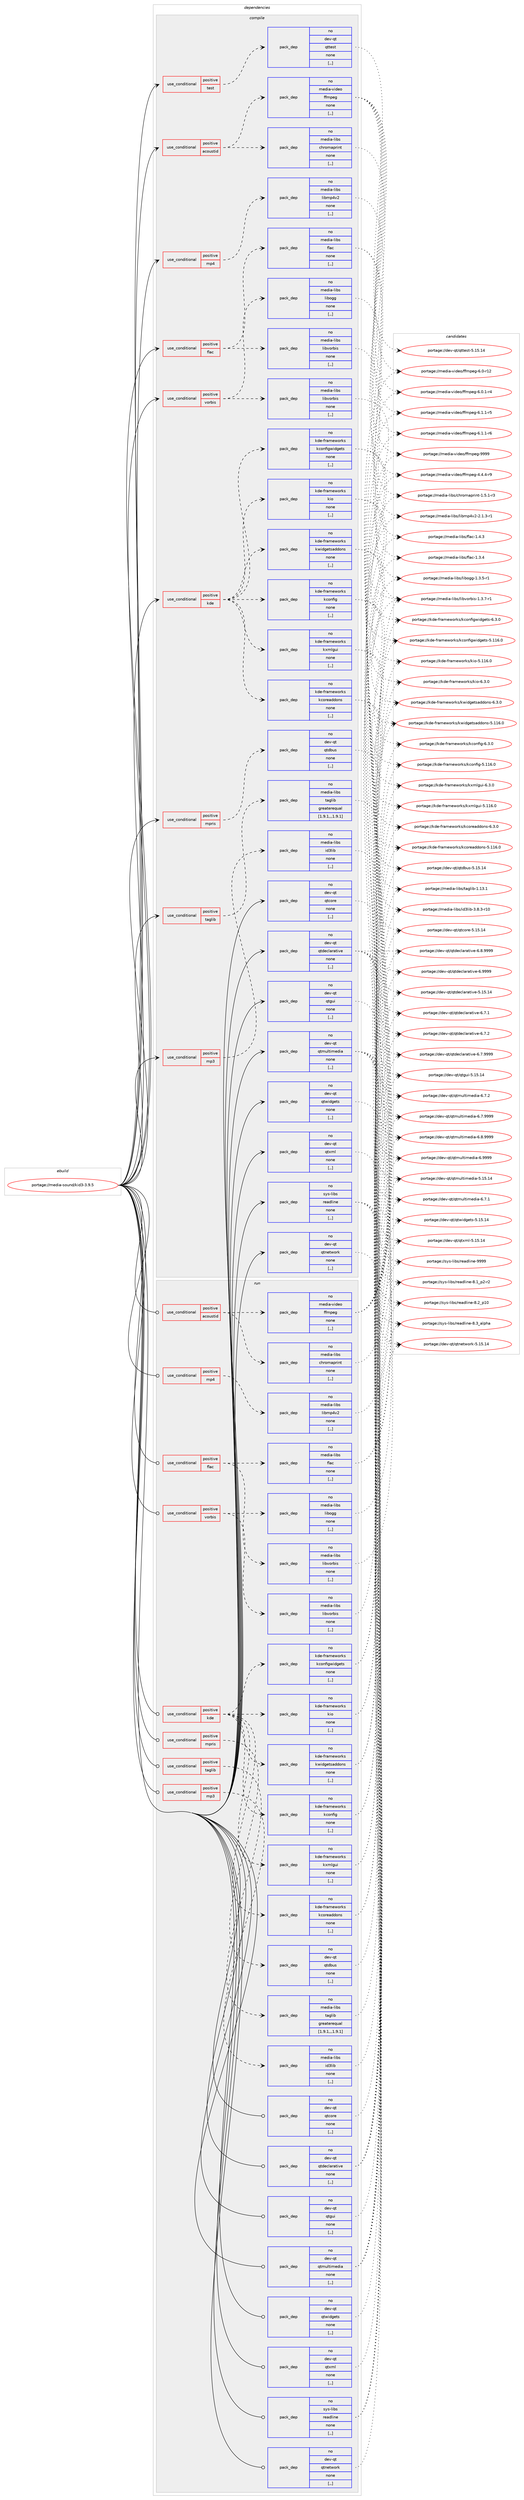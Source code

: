 digraph prolog {

# *************
# Graph options
# *************

newrank=true;
concentrate=true;
compound=true;
graph [rankdir=LR,fontname=Helvetica,fontsize=10,ranksep=1.5];#, ranksep=2.5, nodesep=0.2];
edge  [arrowhead=vee];
node  [fontname=Helvetica,fontsize=10];

# **********
# The ebuild
# **********

subgraph cluster_leftcol {
color=gray;
rank=same;
label=<<i>ebuild</i>>;
id [label="portage://media-sound/kid3-3.9.5", color=red, width=4, href="../media-sound/kid3-3.9.5.svg"];
}

# ****************
# The dependencies
# ****************

subgraph cluster_midcol {
color=gray;
label=<<i>dependencies</i>>;
subgraph cluster_compile {
fillcolor="#eeeeee";
style=filled;
label=<<i>compile</i>>;
subgraph cond78203 {
dependency308920 [label=<<TABLE BORDER="0" CELLBORDER="1" CELLSPACING="0" CELLPADDING="4"><TR><TD ROWSPAN="3" CELLPADDING="10">use_conditional</TD></TR><TR><TD>positive</TD></TR><TR><TD>acoustid</TD></TR></TABLE>>, shape=none, color=red];
subgraph pack228322 {
dependency308921 [label=<<TABLE BORDER="0" CELLBORDER="1" CELLSPACING="0" CELLPADDING="4" WIDTH="220"><TR><TD ROWSPAN="6" CELLPADDING="30">pack_dep</TD></TR><TR><TD WIDTH="110">no</TD></TR><TR><TD>media-libs</TD></TR><TR><TD>chromaprint</TD></TR><TR><TD>none</TD></TR><TR><TD>[,,]</TD></TR></TABLE>>, shape=none, color=blue];
}
dependency308920:e -> dependency308921:w [weight=20,style="dashed",arrowhead="vee"];
subgraph pack228323 {
dependency308922 [label=<<TABLE BORDER="0" CELLBORDER="1" CELLSPACING="0" CELLPADDING="4" WIDTH="220"><TR><TD ROWSPAN="6" CELLPADDING="30">pack_dep</TD></TR><TR><TD WIDTH="110">no</TD></TR><TR><TD>media-video</TD></TR><TR><TD>ffmpeg</TD></TR><TR><TD>none</TD></TR><TR><TD>[,,]</TD></TR></TABLE>>, shape=none, color=blue];
}
dependency308920:e -> dependency308922:w [weight=20,style="dashed",arrowhead="vee"];
}
id:e -> dependency308920:w [weight=20,style="solid",arrowhead="vee"];
subgraph cond78204 {
dependency308923 [label=<<TABLE BORDER="0" CELLBORDER="1" CELLSPACING="0" CELLPADDING="4"><TR><TD ROWSPAN="3" CELLPADDING="10">use_conditional</TD></TR><TR><TD>positive</TD></TR><TR><TD>flac</TD></TR></TABLE>>, shape=none, color=red];
subgraph pack228324 {
dependency308924 [label=<<TABLE BORDER="0" CELLBORDER="1" CELLSPACING="0" CELLPADDING="4" WIDTH="220"><TR><TD ROWSPAN="6" CELLPADDING="30">pack_dep</TD></TR><TR><TD WIDTH="110">no</TD></TR><TR><TD>media-libs</TD></TR><TR><TD>flac</TD></TR><TR><TD>none</TD></TR><TR><TD>[,,]</TD></TR></TABLE>>, shape=none, color=blue];
}
dependency308923:e -> dependency308924:w [weight=20,style="dashed",arrowhead="vee"];
subgraph pack228325 {
dependency308925 [label=<<TABLE BORDER="0" CELLBORDER="1" CELLSPACING="0" CELLPADDING="4" WIDTH="220"><TR><TD ROWSPAN="6" CELLPADDING="30">pack_dep</TD></TR><TR><TD WIDTH="110">no</TD></TR><TR><TD>media-libs</TD></TR><TR><TD>libvorbis</TD></TR><TR><TD>none</TD></TR><TR><TD>[,,]</TD></TR></TABLE>>, shape=none, color=blue];
}
dependency308923:e -> dependency308925:w [weight=20,style="dashed",arrowhead="vee"];
}
id:e -> dependency308923:w [weight=20,style="solid",arrowhead="vee"];
subgraph cond78205 {
dependency308926 [label=<<TABLE BORDER="0" CELLBORDER="1" CELLSPACING="0" CELLPADDING="4"><TR><TD ROWSPAN="3" CELLPADDING="10">use_conditional</TD></TR><TR><TD>positive</TD></TR><TR><TD>kde</TD></TR></TABLE>>, shape=none, color=red];
subgraph pack228326 {
dependency308927 [label=<<TABLE BORDER="0" CELLBORDER="1" CELLSPACING="0" CELLPADDING="4" WIDTH="220"><TR><TD ROWSPAN="6" CELLPADDING="30">pack_dep</TD></TR><TR><TD WIDTH="110">no</TD></TR><TR><TD>kde-frameworks</TD></TR><TR><TD>kconfig</TD></TR><TR><TD>none</TD></TR><TR><TD>[,,]</TD></TR></TABLE>>, shape=none, color=blue];
}
dependency308926:e -> dependency308927:w [weight=20,style="dashed",arrowhead="vee"];
subgraph pack228327 {
dependency308928 [label=<<TABLE BORDER="0" CELLBORDER="1" CELLSPACING="0" CELLPADDING="4" WIDTH="220"><TR><TD ROWSPAN="6" CELLPADDING="30">pack_dep</TD></TR><TR><TD WIDTH="110">no</TD></TR><TR><TD>kde-frameworks</TD></TR><TR><TD>kconfigwidgets</TD></TR><TR><TD>none</TD></TR><TR><TD>[,,]</TD></TR></TABLE>>, shape=none, color=blue];
}
dependency308926:e -> dependency308928:w [weight=20,style="dashed",arrowhead="vee"];
subgraph pack228328 {
dependency308929 [label=<<TABLE BORDER="0" CELLBORDER="1" CELLSPACING="0" CELLPADDING="4" WIDTH="220"><TR><TD ROWSPAN="6" CELLPADDING="30">pack_dep</TD></TR><TR><TD WIDTH="110">no</TD></TR><TR><TD>kde-frameworks</TD></TR><TR><TD>kcoreaddons</TD></TR><TR><TD>none</TD></TR><TR><TD>[,,]</TD></TR></TABLE>>, shape=none, color=blue];
}
dependency308926:e -> dependency308929:w [weight=20,style="dashed",arrowhead="vee"];
subgraph pack228329 {
dependency308930 [label=<<TABLE BORDER="0" CELLBORDER="1" CELLSPACING="0" CELLPADDING="4" WIDTH="220"><TR><TD ROWSPAN="6" CELLPADDING="30">pack_dep</TD></TR><TR><TD WIDTH="110">no</TD></TR><TR><TD>kde-frameworks</TD></TR><TR><TD>kio</TD></TR><TR><TD>none</TD></TR><TR><TD>[,,]</TD></TR></TABLE>>, shape=none, color=blue];
}
dependency308926:e -> dependency308930:w [weight=20,style="dashed",arrowhead="vee"];
subgraph pack228330 {
dependency308931 [label=<<TABLE BORDER="0" CELLBORDER="1" CELLSPACING="0" CELLPADDING="4" WIDTH="220"><TR><TD ROWSPAN="6" CELLPADDING="30">pack_dep</TD></TR><TR><TD WIDTH="110">no</TD></TR><TR><TD>kde-frameworks</TD></TR><TR><TD>kwidgetsaddons</TD></TR><TR><TD>none</TD></TR><TR><TD>[,,]</TD></TR></TABLE>>, shape=none, color=blue];
}
dependency308926:e -> dependency308931:w [weight=20,style="dashed",arrowhead="vee"];
subgraph pack228331 {
dependency308932 [label=<<TABLE BORDER="0" CELLBORDER="1" CELLSPACING="0" CELLPADDING="4" WIDTH="220"><TR><TD ROWSPAN="6" CELLPADDING="30">pack_dep</TD></TR><TR><TD WIDTH="110">no</TD></TR><TR><TD>kde-frameworks</TD></TR><TR><TD>kxmlgui</TD></TR><TR><TD>none</TD></TR><TR><TD>[,,]</TD></TR></TABLE>>, shape=none, color=blue];
}
dependency308926:e -> dependency308932:w [weight=20,style="dashed",arrowhead="vee"];
}
id:e -> dependency308926:w [weight=20,style="solid",arrowhead="vee"];
subgraph cond78206 {
dependency308933 [label=<<TABLE BORDER="0" CELLBORDER="1" CELLSPACING="0" CELLPADDING="4"><TR><TD ROWSPAN="3" CELLPADDING="10">use_conditional</TD></TR><TR><TD>positive</TD></TR><TR><TD>mp3</TD></TR></TABLE>>, shape=none, color=red];
subgraph pack228332 {
dependency308934 [label=<<TABLE BORDER="0" CELLBORDER="1" CELLSPACING="0" CELLPADDING="4" WIDTH="220"><TR><TD ROWSPAN="6" CELLPADDING="30">pack_dep</TD></TR><TR><TD WIDTH="110">no</TD></TR><TR><TD>media-libs</TD></TR><TR><TD>id3lib</TD></TR><TR><TD>none</TD></TR><TR><TD>[,,]</TD></TR></TABLE>>, shape=none, color=blue];
}
dependency308933:e -> dependency308934:w [weight=20,style="dashed",arrowhead="vee"];
}
id:e -> dependency308933:w [weight=20,style="solid",arrowhead="vee"];
subgraph cond78207 {
dependency308935 [label=<<TABLE BORDER="0" CELLBORDER="1" CELLSPACING="0" CELLPADDING="4"><TR><TD ROWSPAN="3" CELLPADDING="10">use_conditional</TD></TR><TR><TD>positive</TD></TR><TR><TD>mp4</TD></TR></TABLE>>, shape=none, color=red];
subgraph pack228333 {
dependency308936 [label=<<TABLE BORDER="0" CELLBORDER="1" CELLSPACING="0" CELLPADDING="4" WIDTH="220"><TR><TD ROWSPAN="6" CELLPADDING="30">pack_dep</TD></TR><TR><TD WIDTH="110">no</TD></TR><TR><TD>media-libs</TD></TR><TR><TD>libmp4v2</TD></TR><TR><TD>none</TD></TR><TR><TD>[,,]</TD></TR></TABLE>>, shape=none, color=blue];
}
dependency308935:e -> dependency308936:w [weight=20,style="dashed",arrowhead="vee"];
}
id:e -> dependency308935:w [weight=20,style="solid",arrowhead="vee"];
subgraph cond78208 {
dependency308937 [label=<<TABLE BORDER="0" CELLBORDER="1" CELLSPACING="0" CELLPADDING="4"><TR><TD ROWSPAN="3" CELLPADDING="10">use_conditional</TD></TR><TR><TD>positive</TD></TR><TR><TD>mpris</TD></TR></TABLE>>, shape=none, color=red];
subgraph pack228334 {
dependency308938 [label=<<TABLE BORDER="0" CELLBORDER="1" CELLSPACING="0" CELLPADDING="4" WIDTH="220"><TR><TD ROWSPAN="6" CELLPADDING="30">pack_dep</TD></TR><TR><TD WIDTH="110">no</TD></TR><TR><TD>dev-qt</TD></TR><TR><TD>qtdbus</TD></TR><TR><TD>none</TD></TR><TR><TD>[,,]</TD></TR></TABLE>>, shape=none, color=blue];
}
dependency308937:e -> dependency308938:w [weight=20,style="dashed",arrowhead="vee"];
}
id:e -> dependency308937:w [weight=20,style="solid",arrowhead="vee"];
subgraph cond78209 {
dependency308939 [label=<<TABLE BORDER="0" CELLBORDER="1" CELLSPACING="0" CELLPADDING="4"><TR><TD ROWSPAN="3" CELLPADDING="10">use_conditional</TD></TR><TR><TD>positive</TD></TR><TR><TD>taglib</TD></TR></TABLE>>, shape=none, color=red];
subgraph pack228335 {
dependency308940 [label=<<TABLE BORDER="0" CELLBORDER="1" CELLSPACING="0" CELLPADDING="4" WIDTH="220"><TR><TD ROWSPAN="6" CELLPADDING="30">pack_dep</TD></TR><TR><TD WIDTH="110">no</TD></TR><TR><TD>media-libs</TD></TR><TR><TD>taglib</TD></TR><TR><TD>greaterequal</TD></TR><TR><TD>[1.9.1,,,1.9.1]</TD></TR></TABLE>>, shape=none, color=blue];
}
dependency308939:e -> dependency308940:w [weight=20,style="dashed",arrowhead="vee"];
}
id:e -> dependency308939:w [weight=20,style="solid",arrowhead="vee"];
subgraph cond78210 {
dependency308941 [label=<<TABLE BORDER="0" CELLBORDER="1" CELLSPACING="0" CELLPADDING="4"><TR><TD ROWSPAN="3" CELLPADDING="10">use_conditional</TD></TR><TR><TD>positive</TD></TR><TR><TD>test</TD></TR></TABLE>>, shape=none, color=red];
subgraph pack228336 {
dependency308942 [label=<<TABLE BORDER="0" CELLBORDER="1" CELLSPACING="0" CELLPADDING="4" WIDTH="220"><TR><TD ROWSPAN="6" CELLPADDING="30">pack_dep</TD></TR><TR><TD WIDTH="110">no</TD></TR><TR><TD>dev-qt</TD></TR><TR><TD>qttest</TD></TR><TR><TD>none</TD></TR><TR><TD>[,,]</TD></TR></TABLE>>, shape=none, color=blue];
}
dependency308941:e -> dependency308942:w [weight=20,style="dashed",arrowhead="vee"];
}
id:e -> dependency308941:w [weight=20,style="solid",arrowhead="vee"];
subgraph cond78211 {
dependency308943 [label=<<TABLE BORDER="0" CELLBORDER="1" CELLSPACING="0" CELLPADDING="4"><TR><TD ROWSPAN="3" CELLPADDING="10">use_conditional</TD></TR><TR><TD>positive</TD></TR><TR><TD>vorbis</TD></TR></TABLE>>, shape=none, color=red];
subgraph pack228337 {
dependency308944 [label=<<TABLE BORDER="0" CELLBORDER="1" CELLSPACING="0" CELLPADDING="4" WIDTH="220"><TR><TD ROWSPAN="6" CELLPADDING="30">pack_dep</TD></TR><TR><TD WIDTH="110">no</TD></TR><TR><TD>media-libs</TD></TR><TR><TD>libogg</TD></TR><TR><TD>none</TD></TR><TR><TD>[,,]</TD></TR></TABLE>>, shape=none, color=blue];
}
dependency308943:e -> dependency308944:w [weight=20,style="dashed",arrowhead="vee"];
subgraph pack228338 {
dependency308945 [label=<<TABLE BORDER="0" CELLBORDER="1" CELLSPACING="0" CELLPADDING="4" WIDTH="220"><TR><TD ROWSPAN="6" CELLPADDING="30">pack_dep</TD></TR><TR><TD WIDTH="110">no</TD></TR><TR><TD>media-libs</TD></TR><TR><TD>libvorbis</TD></TR><TR><TD>none</TD></TR><TR><TD>[,,]</TD></TR></TABLE>>, shape=none, color=blue];
}
dependency308943:e -> dependency308945:w [weight=20,style="dashed",arrowhead="vee"];
}
id:e -> dependency308943:w [weight=20,style="solid",arrowhead="vee"];
subgraph pack228339 {
dependency308946 [label=<<TABLE BORDER="0" CELLBORDER="1" CELLSPACING="0" CELLPADDING="4" WIDTH="220"><TR><TD ROWSPAN="6" CELLPADDING="30">pack_dep</TD></TR><TR><TD WIDTH="110">no</TD></TR><TR><TD>dev-qt</TD></TR><TR><TD>qtcore</TD></TR><TR><TD>none</TD></TR><TR><TD>[,,]</TD></TR></TABLE>>, shape=none, color=blue];
}
id:e -> dependency308946:w [weight=20,style="solid",arrowhead="vee"];
subgraph pack228340 {
dependency308947 [label=<<TABLE BORDER="0" CELLBORDER="1" CELLSPACING="0" CELLPADDING="4" WIDTH="220"><TR><TD ROWSPAN="6" CELLPADDING="30">pack_dep</TD></TR><TR><TD WIDTH="110">no</TD></TR><TR><TD>dev-qt</TD></TR><TR><TD>qtdeclarative</TD></TR><TR><TD>none</TD></TR><TR><TD>[,,]</TD></TR></TABLE>>, shape=none, color=blue];
}
id:e -> dependency308947:w [weight=20,style="solid",arrowhead="vee"];
subgraph pack228341 {
dependency308948 [label=<<TABLE BORDER="0" CELLBORDER="1" CELLSPACING="0" CELLPADDING="4" WIDTH="220"><TR><TD ROWSPAN="6" CELLPADDING="30">pack_dep</TD></TR><TR><TD WIDTH="110">no</TD></TR><TR><TD>dev-qt</TD></TR><TR><TD>qtgui</TD></TR><TR><TD>none</TD></TR><TR><TD>[,,]</TD></TR></TABLE>>, shape=none, color=blue];
}
id:e -> dependency308948:w [weight=20,style="solid",arrowhead="vee"];
subgraph pack228342 {
dependency308949 [label=<<TABLE BORDER="0" CELLBORDER="1" CELLSPACING="0" CELLPADDING="4" WIDTH="220"><TR><TD ROWSPAN="6" CELLPADDING="30">pack_dep</TD></TR><TR><TD WIDTH="110">no</TD></TR><TR><TD>dev-qt</TD></TR><TR><TD>qtmultimedia</TD></TR><TR><TD>none</TD></TR><TR><TD>[,,]</TD></TR></TABLE>>, shape=none, color=blue];
}
id:e -> dependency308949:w [weight=20,style="solid",arrowhead="vee"];
subgraph pack228343 {
dependency308950 [label=<<TABLE BORDER="0" CELLBORDER="1" CELLSPACING="0" CELLPADDING="4" WIDTH="220"><TR><TD ROWSPAN="6" CELLPADDING="30">pack_dep</TD></TR><TR><TD WIDTH="110">no</TD></TR><TR><TD>dev-qt</TD></TR><TR><TD>qtnetwork</TD></TR><TR><TD>none</TD></TR><TR><TD>[,,]</TD></TR></TABLE>>, shape=none, color=blue];
}
id:e -> dependency308950:w [weight=20,style="solid",arrowhead="vee"];
subgraph pack228344 {
dependency308951 [label=<<TABLE BORDER="0" CELLBORDER="1" CELLSPACING="0" CELLPADDING="4" WIDTH="220"><TR><TD ROWSPAN="6" CELLPADDING="30">pack_dep</TD></TR><TR><TD WIDTH="110">no</TD></TR><TR><TD>dev-qt</TD></TR><TR><TD>qtwidgets</TD></TR><TR><TD>none</TD></TR><TR><TD>[,,]</TD></TR></TABLE>>, shape=none, color=blue];
}
id:e -> dependency308951:w [weight=20,style="solid",arrowhead="vee"];
subgraph pack228345 {
dependency308952 [label=<<TABLE BORDER="0" CELLBORDER="1" CELLSPACING="0" CELLPADDING="4" WIDTH="220"><TR><TD ROWSPAN="6" CELLPADDING="30">pack_dep</TD></TR><TR><TD WIDTH="110">no</TD></TR><TR><TD>dev-qt</TD></TR><TR><TD>qtxml</TD></TR><TR><TD>none</TD></TR><TR><TD>[,,]</TD></TR></TABLE>>, shape=none, color=blue];
}
id:e -> dependency308952:w [weight=20,style="solid",arrowhead="vee"];
subgraph pack228346 {
dependency308953 [label=<<TABLE BORDER="0" CELLBORDER="1" CELLSPACING="0" CELLPADDING="4" WIDTH="220"><TR><TD ROWSPAN="6" CELLPADDING="30">pack_dep</TD></TR><TR><TD WIDTH="110">no</TD></TR><TR><TD>sys-libs</TD></TR><TR><TD>readline</TD></TR><TR><TD>none</TD></TR><TR><TD>[,,]</TD></TR></TABLE>>, shape=none, color=blue];
}
id:e -> dependency308953:w [weight=20,style="solid",arrowhead="vee"];
}
subgraph cluster_compileandrun {
fillcolor="#eeeeee";
style=filled;
label=<<i>compile and run</i>>;
}
subgraph cluster_run {
fillcolor="#eeeeee";
style=filled;
label=<<i>run</i>>;
subgraph cond78212 {
dependency308954 [label=<<TABLE BORDER="0" CELLBORDER="1" CELLSPACING="0" CELLPADDING="4"><TR><TD ROWSPAN="3" CELLPADDING="10">use_conditional</TD></TR><TR><TD>positive</TD></TR><TR><TD>acoustid</TD></TR></TABLE>>, shape=none, color=red];
subgraph pack228347 {
dependency308955 [label=<<TABLE BORDER="0" CELLBORDER="1" CELLSPACING="0" CELLPADDING="4" WIDTH="220"><TR><TD ROWSPAN="6" CELLPADDING="30">pack_dep</TD></TR><TR><TD WIDTH="110">no</TD></TR><TR><TD>media-libs</TD></TR><TR><TD>chromaprint</TD></TR><TR><TD>none</TD></TR><TR><TD>[,,]</TD></TR></TABLE>>, shape=none, color=blue];
}
dependency308954:e -> dependency308955:w [weight=20,style="dashed",arrowhead="vee"];
subgraph pack228348 {
dependency308956 [label=<<TABLE BORDER="0" CELLBORDER="1" CELLSPACING="0" CELLPADDING="4" WIDTH="220"><TR><TD ROWSPAN="6" CELLPADDING="30">pack_dep</TD></TR><TR><TD WIDTH="110">no</TD></TR><TR><TD>media-video</TD></TR><TR><TD>ffmpeg</TD></TR><TR><TD>none</TD></TR><TR><TD>[,,]</TD></TR></TABLE>>, shape=none, color=blue];
}
dependency308954:e -> dependency308956:w [weight=20,style="dashed",arrowhead="vee"];
}
id:e -> dependency308954:w [weight=20,style="solid",arrowhead="odot"];
subgraph cond78213 {
dependency308957 [label=<<TABLE BORDER="0" CELLBORDER="1" CELLSPACING="0" CELLPADDING="4"><TR><TD ROWSPAN="3" CELLPADDING="10">use_conditional</TD></TR><TR><TD>positive</TD></TR><TR><TD>flac</TD></TR></TABLE>>, shape=none, color=red];
subgraph pack228349 {
dependency308958 [label=<<TABLE BORDER="0" CELLBORDER="1" CELLSPACING="0" CELLPADDING="4" WIDTH="220"><TR><TD ROWSPAN="6" CELLPADDING="30">pack_dep</TD></TR><TR><TD WIDTH="110">no</TD></TR><TR><TD>media-libs</TD></TR><TR><TD>flac</TD></TR><TR><TD>none</TD></TR><TR><TD>[,,]</TD></TR></TABLE>>, shape=none, color=blue];
}
dependency308957:e -> dependency308958:w [weight=20,style="dashed",arrowhead="vee"];
subgraph pack228350 {
dependency308959 [label=<<TABLE BORDER="0" CELLBORDER="1" CELLSPACING="0" CELLPADDING="4" WIDTH="220"><TR><TD ROWSPAN="6" CELLPADDING="30">pack_dep</TD></TR><TR><TD WIDTH="110">no</TD></TR><TR><TD>media-libs</TD></TR><TR><TD>libvorbis</TD></TR><TR><TD>none</TD></TR><TR><TD>[,,]</TD></TR></TABLE>>, shape=none, color=blue];
}
dependency308957:e -> dependency308959:w [weight=20,style="dashed",arrowhead="vee"];
}
id:e -> dependency308957:w [weight=20,style="solid",arrowhead="odot"];
subgraph cond78214 {
dependency308960 [label=<<TABLE BORDER="0" CELLBORDER="1" CELLSPACING="0" CELLPADDING="4"><TR><TD ROWSPAN="3" CELLPADDING="10">use_conditional</TD></TR><TR><TD>positive</TD></TR><TR><TD>kde</TD></TR></TABLE>>, shape=none, color=red];
subgraph pack228351 {
dependency308961 [label=<<TABLE BORDER="0" CELLBORDER="1" CELLSPACING="0" CELLPADDING="4" WIDTH="220"><TR><TD ROWSPAN="6" CELLPADDING="30">pack_dep</TD></TR><TR><TD WIDTH="110">no</TD></TR><TR><TD>kde-frameworks</TD></TR><TR><TD>kconfig</TD></TR><TR><TD>none</TD></TR><TR><TD>[,,]</TD></TR></TABLE>>, shape=none, color=blue];
}
dependency308960:e -> dependency308961:w [weight=20,style="dashed",arrowhead="vee"];
subgraph pack228352 {
dependency308962 [label=<<TABLE BORDER="0" CELLBORDER="1" CELLSPACING="0" CELLPADDING="4" WIDTH="220"><TR><TD ROWSPAN="6" CELLPADDING="30">pack_dep</TD></TR><TR><TD WIDTH="110">no</TD></TR><TR><TD>kde-frameworks</TD></TR><TR><TD>kconfigwidgets</TD></TR><TR><TD>none</TD></TR><TR><TD>[,,]</TD></TR></TABLE>>, shape=none, color=blue];
}
dependency308960:e -> dependency308962:w [weight=20,style="dashed",arrowhead="vee"];
subgraph pack228353 {
dependency308963 [label=<<TABLE BORDER="0" CELLBORDER="1" CELLSPACING="0" CELLPADDING="4" WIDTH="220"><TR><TD ROWSPAN="6" CELLPADDING="30">pack_dep</TD></TR><TR><TD WIDTH="110">no</TD></TR><TR><TD>kde-frameworks</TD></TR><TR><TD>kcoreaddons</TD></TR><TR><TD>none</TD></TR><TR><TD>[,,]</TD></TR></TABLE>>, shape=none, color=blue];
}
dependency308960:e -> dependency308963:w [weight=20,style="dashed",arrowhead="vee"];
subgraph pack228354 {
dependency308964 [label=<<TABLE BORDER="0" CELLBORDER="1" CELLSPACING="0" CELLPADDING="4" WIDTH="220"><TR><TD ROWSPAN="6" CELLPADDING="30">pack_dep</TD></TR><TR><TD WIDTH="110">no</TD></TR><TR><TD>kde-frameworks</TD></TR><TR><TD>kio</TD></TR><TR><TD>none</TD></TR><TR><TD>[,,]</TD></TR></TABLE>>, shape=none, color=blue];
}
dependency308960:e -> dependency308964:w [weight=20,style="dashed",arrowhead="vee"];
subgraph pack228355 {
dependency308965 [label=<<TABLE BORDER="0" CELLBORDER="1" CELLSPACING="0" CELLPADDING="4" WIDTH="220"><TR><TD ROWSPAN="6" CELLPADDING="30">pack_dep</TD></TR><TR><TD WIDTH="110">no</TD></TR><TR><TD>kde-frameworks</TD></TR><TR><TD>kwidgetsaddons</TD></TR><TR><TD>none</TD></TR><TR><TD>[,,]</TD></TR></TABLE>>, shape=none, color=blue];
}
dependency308960:e -> dependency308965:w [weight=20,style="dashed",arrowhead="vee"];
subgraph pack228356 {
dependency308966 [label=<<TABLE BORDER="0" CELLBORDER="1" CELLSPACING="0" CELLPADDING="4" WIDTH="220"><TR><TD ROWSPAN="6" CELLPADDING="30">pack_dep</TD></TR><TR><TD WIDTH="110">no</TD></TR><TR><TD>kde-frameworks</TD></TR><TR><TD>kxmlgui</TD></TR><TR><TD>none</TD></TR><TR><TD>[,,]</TD></TR></TABLE>>, shape=none, color=blue];
}
dependency308960:e -> dependency308966:w [weight=20,style="dashed",arrowhead="vee"];
}
id:e -> dependency308960:w [weight=20,style="solid",arrowhead="odot"];
subgraph cond78215 {
dependency308967 [label=<<TABLE BORDER="0" CELLBORDER="1" CELLSPACING="0" CELLPADDING="4"><TR><TD ROWSPAN="3" CELLPADDING="10">use_conditional</TD></TR><TR><TD>positive</TD></TR><TR><TD>mp3</TD></TR></TABLE>>, shape=none, color=red];
subgraph pack228357 {
dependency308968 [label=<<TABLE BORDER="0" CELLBORDER="1" CELLSPACING="0" CELLPADDING="4" WIDTH="220"><TR><TD ROWSPAN="6" CELLPADDING="30">pack_dep</TD></TR><TR><TD WIDTH="110">no</TD></TR><TR><TD>media-libs</TD></TR><TR><TD>id3lib</TD></TR><TR><TD>none</TD></TR><TR><TD>[,,]</TD></TR></TABLE>>, shape=none, color=blue];
}
dependency308967:e -> dependency308968:w [weight=20,style="dashed",arrowhead="vee"];
}
id:e -> dependency308967:w [weight=20,style="solid",arrowhead="odot"];
subgraph cond78216 {
dependency308969 [label=<<TABLE BORDER="0" CELLBORDER="1" CELLSPACING="0" CELLPADDING="4"><TR><TD ROWSPAN="3" CELLPADDING="10">use_conditional</TD></TR><TR><TD>positive</TD></TR><TR><TD>mp4</TD></TR></TABLE>>, shape=none, color=red];
subgraph pack228358 {
dependency308970 [label=<<TABLE BORDER="0" CELLBORDER="1" CELLSPACING="0" CELLPADDING="4" WIDTH="220"><TR><TD ROWSPAN="6" CELLPADDING="30">pack_dep</TD></TR><TR><TD WIDTH="110">no</TD></TR><TR><TD>media-libs</TD></TR><TR><TD>libmp4v2</TD></TR><TR><TD>none</TD></TR><TR><TD>[,,]</TD></TR></TABLE>>, shape=none, color=blue];
}
dependency308969:e -> dependency308970:w [weight=20,style="dashed",arrowhead="vee"];
}
id:e -> dependency308969:w [weight=20,style="solid",arrowhead="odot"];
subgraph cond78217 {
dependency308971 [label=<<TABLE BORDER="0" CELLBORDER="1" CELLSPACING="0" CELLPADDING="4"><TR><TD ROWSPAN="3" CELLPADDING="10">use_conditional</TD></TR><TR><TD>positive</TD></TR><TR><TD>mpris</TD></TR></TABLE>>, shape=none, color=red];
subgraph pack228359 {
dependency308972 [label=<<TABLE BORDER="0" CELLBORDER="1" CELLSPACING="0" CELLPADDING="4" WIDTH="220"><TR><TD ROWSPAN="6" CELLPADDING="30">pack_dep</TD></TR><TR><TD WIDTH="110">no</TD></TR><TR><TD>dev-qt</TD></TR><TR><TD>qtdbus</TD></TR><TR><TD>none</TD></TR><TR><TD>[,,]</TD></TR></TABLE>>, shape=none, color=blue];
}
dependency308971:e -> dependency308972:w [weight=20,style="dashed",arrowhead="vee"];
}
id:e -> dependency308971:w [weight=20,style="solid",arrowhead="odot"];
subgraph cond78218 {
dependency308973 [label=<<TABLE BORDER="0" CELLBORDER="1" CELLSPACING="0" CELLPADDING="4"><TR><TD ROWSPAN="3" CELLPADDING="10">use_conditional</TD></TR><TR><TD>positive</TD></TR><TR><TD>taglib</TD></TR></TABLE>>, shape=none, color=red];
subgraph pack228360 {
dependency308974 [label=<<TABLE BORDER="0" CELLBORDER="1" CELLSPACING="0" CELLPADDING="4" WIDTH="220"><TR><TD ROWSPAN="6" CELLPADDING="30">pack_dep</TD></TR><TR><TD WIDTH="110">no</TD></TR><TR><TD>media-libs</TD></TR><TR><TD>taglib</TD></TR><TR><TD>greaterequal</TD></TR><TR><TD>[1.9.1,,,1.9.1]</TD></TR></TABLE>>, shape=none, color=blue];
}
dependency308973:e -> dependency308974:w [weight=20,style="dashed",arrowhead="vee"];
}
id:e -> dependency308973:w [weight=20,style="solid",arrowhead="odot"];
subgraph cond78219 {
dependency308975 [label=<<TABLE BORDER="0" CELLBORDER="1" CELLSPACING="0" CELLPADDING="4"><TR><TD ROWSPAN="3" CELLPADDING="10">use_conditional</TD></TR><TR><TD>positive</TD></TR><TR><TD>vorbis</TD></TR></TABLE>>, shape=none, color=red];
subgraph pack228361 {
dependency308976 [label=<<TABLE BORDER="0" CELLBORDER="1" CELLSPACING="0" CELLPADDING="4" WIDTH="220"><TR><TD ROWSPAN="6" CELLPADDING="30">pack_dep</TD></TR><TR><TD WIDTH="110">no</TD></TR><TR><TD>media-libs</TD></TR><TR><TD>libogg</TD></TR><TR><TD>none</TD></TR><TR><TD>[,,]</TD></TR></TABLE>>, shape=none, color=blue];
}
dependency308975:e -> dependency308976:w [weight=20,style="dashed",arrowhead="vee"];
subgraph pack228362 {
dependency308977 [label=<<TABLE BORDER="0" CELLBORDER="1" CELLSPACING="0" CELLPADDING="4" WIDTH="220"><TR><TD ROWSPAN="6" CELLPADDING="30">pack_dep</TD></TR><TR><TD WIDTH="110">no</TD></TR><TR><TD>media-libs</TD></TR><TR><TD>libvorbis</TD></TR><TR><TD>none</TD></TR><TR><TD>[,,]</TD></TR></TABLE>>, shape=none, color=blue];
}
dependency308975:e -> dependency308977:w [weight=20,style="dashed",arrowhead="vee"];
}
id:e -> dependency308975:w [weight=20,style="solid",arrowhead="odot"];
subgraph pack228363 {
dependency308978 [label=<<TABLE BORDER="0" CELLBORDER="1" CELLSPACING="0" CELLPADDING="4" WIDTH="220"><TR><TD ROWSPAN="6" CELLPADDING="30">pack_dep</TD></TR><TR><TD WIDTH="110">no</TD></TR><TR><TD>dev-qt</TD></TR><TR><TD>qtcore</TD></TR><TR><TD>none</TD></TR><TR><TD>[,,]</TD></TR></TABLE>>, shape=none, color=blue];
}
id:e -> dependency308978:w [weight=20,style="solid",arrowhead="odot"];
subgraph pack228364 {
dependency308979 [label=<<TABLE BORDER="0" CELLBORDER="1" CELLSPACING="0" CELLPADDING="4" WIDTH="220"><TR><TD ROWSPAN="6" CELLPADDING="30">pack_dep</TD></TR><TR><TD WIDTH="110">no</TD></TR><TR><TD>dev-qt</TD></TR><TR><TD>qtdeclarative</TD></TR><TR><TD>none</TD></TR><TR><TD>[,,]</TD></TR></TABLE>>, shape=none, color=blue];
}
id:e -> dependency308979:w [weight=20,style="solid",arrowhead="odot"];
subgraph pack228365 {
dependency308980 [label=<<TABLE BORDER="0" CELLBORDER="1" CELLSPACING="0" CELLPADDING="4" WIDTH="220"><TR><TD ROWSPAN="6" CELLPADDING="30">pack_dep</TD></TR><TR><TD WIDTH="110">no</TD></TR><TR><TD>dev-qt</TD></TR><TR><TD>qtgui</TD></TR><TR><TD>none</TD></TR><TR><TD>[,,]</TD></TR></TABLE>>, shape=none, color=blue];
}
id:e -> dependency308980:w [weight=20,style="solid",arrowhead="odot"];
subgraph pack228366 {
dependency308981 [label=<<TABLE BORDER="0" CELLBORDER="1" CELLSPACING="0" CELLPADDING="4" WIDTH="220"><TR><TD ROWSPAN="6" CELLPADDING="30">pack_dep</TD></TR><TR><TD WIDTH="110">no</TD></TR><TR><TD>dev-qt</TD></TR><TR><TD>qtmultimedia</TD></TR><TR><TD>none</TD></TR><TR><TD>[,,]</TD></TR></TABLE>>, shape=none, color=blue];
}
id:e -> dependency308981:w [weight=20,style="solid",arrowhead="odot"];
subgraph pack228367 {
dependency308982 [label=<<TABLE BORDER="0" CELLBORDER="1" CELLSPACING="0" CELLPADDING="4" WIDTH="220"><TR><TD ROWSPAN="6" CELLPADDING="30">pack_dep</TD></TR><TR><TD WIDTH="110">no</TD></TR><TR><TD>dev-qt</TD></TR><TR><TD>qtnetwork</TD></TR><TR><TD>none</TD></TR><TR><TD>[,,]</TD></TR></TABLE>>, shape=none, color=blue];
}
id:e -> dependency308982:w [weight=20,style="solid",arrowhead="odot"];
subgraph pack228368 {
dependency308983 [label=<<TABLE BORDER="0" CELLBORDER="1" CELLSPACING="0" CELLPADDING="4" WIDTH="220"><TR><TD ROWSPAN="6" CELLPADDING="30">pack_dep</TD></TR><TR><TD WIDTH="110">no</TD></TR><TR><TD>dev-qt</TD></TR><TR><TD>qtwidgets</TD></TR><TR><TD>none</TD></TR><TR><TD>[,,]</TD></TR></TABLE>>, shape=none, color=blue];
}
id:e -> dependency308983:w [weight=20,style="solid",arrowhead="odot"];
subgraph pack228369 {
dependency308984 [label=<<TABLE BORDER="0" CELLBORDER="1" CELLSPACING="0" CELLPADDING="4" WIDTH="220"><TR><TD ROWSPAN="6" CELLPADDING="30">pack_dep</TD></TR><TR><TD WIDTH="110">no</TD></TR><TR><TD>dev-qt</TD></TR><TR><TD>qtxml</TD></TR><TR><TD>none</TD></TR><TR><TD>[,,]</TD></TR></TABLE>>, shape=none, color=blue];
}
id:e -> dependency308984:w [weight=20,style="solid",arrowhead="odot"];
subgraph pack228370 {
dependency308985 [label=<<TABLE BORDER="0" CELLBORDER="1" CELLSPACING="0" CELLPADDING="4" WIDTH="220"><TR><TD ROWSPAN="6" CELLPADDING="30">pack_dep</TD></TR><TR><TD WIDTH="110">no</TD></TR><TR><TD>sys-libs</TD></TR><TR><TD>readline</TD></TR><TR><TD>none</TD></TR><TR><TD>[,,]</TD></TR></TABLE>>, shape=none, color=blue];
}
id:e -> dependency308985:w [weight=20,style="solid",arrowhead="odot"];
}
}

# **************
# The candidates
# **************

subgraph cluster_choices {
rank=same;
color=gray;
label=<<i>candidates</i>>;

subgraph choice228322 {
color=black;
nodesep=1;
choice1091011001059745108105981154799104114111109971121141051101164549465346494511451 [label="portage://media-libs/chromaprint-1.5.1-r3", color=red, width=4,href="../media-libs/chromaprint-1.5.1-r3.svg"];
dependency308921:e -> choice1091011001059745108105981154799104114111109971121141051101164549465346494511451:w [style=dotted,weight="100"];
}
subgraph choice228323 {
color=black;
nodesep=1;
choice1091011001059745118105100101111471021021091121011034552465246524511457 [label="portage://media-video/ffmpeg-4.4.4-r9", color=red, width=4,href="../media-video/ffmpeg-4.4.4-r9.svg"];
choice10910110010597451181051001011114710210210911210110345544648451144950 [label="portage://media-video/ffmpeg-6.0-r12", color=red, width=4,href="../media-video/ffmpeg-6.0-r12.svg"];
choice1091011001059745118105100101111471021021091121011034554464846494511452 [label="portage://media-video/ffmpeg-6.0.1-r4", color=red, width=4,href="../media-video/ffmpeg-6.0.1-r4.svg"];
choice1091011001059745118105100101111471021021091121011034554464946494511453 [label="portage://media-video/ffmpeg-6.1.1-r5", color=red, width=4,href="../media-video/ffmpeg-6.1.1-r5.svg"];
choice1091011001059745118105100101111471021021091121011034554464946494511454 [label="portage://media-video/ffmpeg-6.1.1-r6", color=red, width=4,href="../media-video/ffmpeg-6.1.1-r6.svg"];
choice1091011001059745118105100101111471021021091121011034557575757 [label="portage://media-video/ffmpeg-9999", color=red, width=4,href="../media-video/ffmpeg-9999.svg"];
dependency308922:e -> choice1091011001059745118105100101111471021021091121011034552465246524511457:w [style=dotted,weight="100"];
dependency308922:e -> choice10910110010597451181051001011114710210210911210110345544648451144950:w [style=dotted,weight="100"];
dependency308922:e -> choice1091011001059745118105100101111471021021091121011034554464846494511452:w [style=dotted,weight="100"];
dependency308922:e -> choice1091011001059745118105100101111471021021091121011034554464946494511453:w [style=dotted,weight="100"];
dependency308922:e -> choice1091011001059745118105100101111471021021091121011034554464946494511454:w [style=dotted,weight="100"];
dependency308922:e -> choice1091011001059745118105100101111471021021091121011034557575757:w [style=dotted,weight="100"];
}
subgraph choice228324 {
color=black;
nodesep=1;
choice109101100105974510810598115471021089799454946514652 [label="portage://media-libs/flac-1.3.4", color=red, width=4,href="../media-libs/flac-1.3.4.svg"];
choice109101100105974510810598115471021089799454946524651 [label="portage://media-libs/flac-1.4.3", color=red, width=4,href="../media-libs/flac-1.4.3.svg"];
dependency308924:e -> choice109101100105974510810598115471021089799454946514652:w [style=dotted,weight="100"];
dependency308924:e -> choice109101100105974510810598115471021089799454946524651:w [style=dotted,weight="100"];
}
subgraph choice228325 {
color=black;
nodesep=1;
choice1091011001059745108105981154710810598118111114981051154549465146554511449 [label="portage://media-libs/libvorbis-1.3.7-r1", color=red, width=4,href="../media-libs/libvorbis-1.3.7-r1.svg"];
dependency308925:e -> choice1091011001059745108105981154710810598118111114981051154549465146554511449:w [style=dotted,weight="100"];
}
subgraph choice228326 {
color=black;
nodesep=1;
choice107100101451021149710910111911111410711547107991111101021051034553464949544648 [label="portage://kde-frameworks/kconfig-5.116.0", color=red, width=4,href="../kde-frameworks/kconfig-5.116.0.svg"];
choice10710010145102114971091011191111141071154710799111110102105103455446514648 [label="portage://kde-frameworks/kconfig-6.3.0", color=red, width=4,href="../kde-frameworks/kconfig-6.3.0.svg"];
dependency308927:e -> choice107100101451021149710910111911111410711547107991111101021051034553464949544648:w [style=dotted,weight="100"];
dependency308927:e -> choice10710010145102114971091011191111141071154710799111110102105103455446514648:w [style=dotted,weight="100"];
}
subgraph choice228327 {
color=black;
nodesep=1;
choice107100101451021149710910111911111410711547107991111101021051031191051001031011161154553464949544648 [label="portage://kde-frameworks/kconfigwidgets-5.116.0", color=red, width=4,href="../kde-frameworks/kconfigwidgets-5.116.0.svg"];
choice10710010145102114971091011191111141071154710799111110102105103119105100103101116115455446514648 [label="portage://kde-frameworks/kconfigwidgets-6.3.0", color=red, width=4,href="../kde-frameworks/kconfigwidgets-6.3.0.svg"];
dependency308928:e -> choice107100101451021149710910111911111410711547107991111101021051031191051001031011161154553464949544648:w [style=dotted,weight="100"];
dependency308928:e -> choice10710010145102114971091011191111141071154710799111110102105103119105100103101116115455446514648:w [style=dotted,weight="100"];
}
subgraph choice228328 {
color=black;
nodesep=1;
choice10710010145102114971091011191111141071154710799111114101971001001111101154553464949544648 [label="portage://kde-frameworks/kcoreaddons-5.116.0", color=red, width=4,href="../kde-frameworks/kcoreaddons-5.116.0.svg"];
choice1071001014510211497109101119111114107115471079911111410197100100111110115455446514648 [label="portage://kde-frameworks/kcoreaddons-6.3.0", color=red, width=4,href="../kde-frameworks/kcoreaddons-6.3.0.svg"];
dependency308929:e -> choice10710010145102114971091011191111141071154710799111114101971001001111101154553464949544648:w [style=dotted,weight="100"];
dependency308929:e -> choice1071001014510211497109101119111114107115471079911111410197100100111110115455446514648:w [style=dotted,weight="100"];
}
subgraph choice228329 {
color=black;
nodesep=1;
choice1071001014510211497109101119111114107115471071051114553464949544648 [label="portage://kde-frameworks/kio-5.116.0", color=red, width=4,href="../kde-frameworks/kio-5.116.0.svg"];
choice107100101451021149710910111911111410711547107105111455446514648 [label="portage://kde-frameworks/kio-6.3.0", color=red, width=4,href="../kde-frameworks/kio-6.3.0.svg"];
dependency308930:e -> choice1071001014510211497109101119111114107115471071051114553464949544648:w [style=dotted,weight="100"];
dependency308930:e -> choice107100101451021149710910111911111410711547107105111455446514648:w [style=dotted,weight="100"];
}
subgraph choice228330 {
color=black;
nodesep=1;
choice107100101451021149710910111911111410711547107119105100103101116115971001001111101154553464949544648 [label="portage://kde-frameworks/kwidgetsaddons-5.116.0", color=red, width=4,href="../kde-frameworks/kwidgetsaddons-5.116.0.svg"];
choice10710010145102114971091011191111141071154710711910510010310111611597100100111110115455446514648 [label="portage://kde-frameworks/kwidgetsaddons-6.3.0", color=red, width=4,href="../kde-frameworks/kwidgetsaddons-6.3.0.svg"];
dependency308931:e -> choice107100101451021149710910111911111410711547107119105100103101116115971001001111101154553464949544648:w [style=dotted,weight="100"];
dependency308931:e -> choice10710010145102114971091011191111141071154710711910510010310111611597100100111110115455446514648:w [style=dotted,weight="100"];
}
subgraph choice228331 {
color=black;
nodesep=1;
choice1071001014510211497109101119111114107115471071201091081031171054553464949544648 [label="portage://kde-frameworks/kxmlgui-5.116.0", color=red, width=4,href="../kde-frameworks/kxmlgui-5.116.0.svg"];
choice107100101451021149710910111911111410711547107120109108103117105455446514648 [label="portage://kde-frameworks/kxmlgui-6.3.0", color=red, width=4,href="../kde-frameworks/kxmlgui-6.3.0.svg"];
dependency308932:e -> choice1071001014510211497109101119111114107115471071201091081031171054553464949544648:w [style=dotted,weight="100"];
dependency308932:e -> choice107100101451021149710910111911111410711547107120109108103117105455446514648:w [style=dotted,weight="100"];
}
subgraph choice228332 {
color=black;
nodesep=1;
choice109101100105974510810598115471051005110810598455146564651451144948 [label="portage://media-libs/id3lib-3.8.3-r10", color=red, width=4,href="../media-libs/id3lib-3.8.3-r10.svg"];
dependency308934:e -> choice109101100105974510810598115471051005110810598455146564651451144948:w [style=dotted,weight="100"];
}
subgraph choice228333 {
color=black;
nodesep=1;
choice109101100105974510810598115471081059810911252118504550464946514511449 [label="portage://media-libs/libmp4v2-2.1.3-r1", color=red, width=4,href="../media-libs/libmp4v2-2.1.3-r1.svg"];
dependency308936:e -> choice109101100105974510810598115471081059810911252118504550464946514511449:w [style=dotted,weight="100"];
}
subgraph choice228334 {
color=black;
nodesep=1;
choice1001011184511311647113116100981171154553464953464952 [label="portage://dev-qt/qtdbus-5.15.14", color=red, width=4,href="../dev-qt/qtdbus-5.15.14.svg"];
dependency308938:e -> choice1001011184511311647113116100981171154553464953464952:w [style=dotted,weight="100"];
}
subgraph choice228335 {
color=black;
nodesep=1;
choice10910110010597451081059811547116971031081059845494649514649 [label="portage://media-libs/taglib-1.13.1", color=red, width=4,href="../media-libs/taglib-1.13.1.svg"];
dependency308940:e -> choice10910110010597451081059811547116971031081059845494649514649:w [style=dotted,weight="100"];
}
subgraph choice228336 {
color=black;
nodesep=1;
choice10010111845113116471131161161011151164553464953464952 [label="portage://dev-qt/qttest-5.15.14", color=red, width=4,href="../dev-qt/qttest-5.15.14.svg"];
dependency308942:e -> choice10010111845113116471131161161011151164553464953464952:w [style=dotted,weight="100"];
}
subgraph choice228337 {
color=black;
nodesep=1;
choice10910110010597451081059811547108105981111031034549465146534511449 [label="portage://media-libs/libogg-1.3.5-r1", color=red, width=4,href="../media-libs/libogg-1.3.5-r1.svg"];
dependency308944:e -> choice10910110010597451081059811547108105981111031034549465146534511449:w [style=dotted,weight="100"];
}
subgraph choice228338 {
color=black;
nodesep=1;
choice1091011001059745108105981154710810598118111114981051154549465146554511449 [label="portage://media-libs/libvorbis-1.3.7-r1", color=red, width=4,href="../media-libs/libvorbis-1.3.7-r1.svg"];
dependency308945:e -> choice1091011001059745108105981154710810598118111114981051154549465146554511449:w [style=dotted,weight="100"];
}
subgraph choice228339 {
color=black;
nodesep=1;
choice1001011184511311647113116991111141014553464953464952 [label="portage://dev-qt/qtcore-5.15.14", color=red, width=4,href="../dev-qt/qtcore-5.15.14.svg"];
dependency308946:e -> choice1001011184511311647113116991111141014553464953464952:w [style=dotted,weight="100"];
}
subgraph choice228340 {
color=black;
nodesep=1;
choice10010111845113116471131161001019910897114971161051181014553464953464952 [label="portage://dev-qt/qtdeclarative-5.15.14", color=red, width=4,href="../dev-qt/qtdeclarative-5.15.14.svg"];
choice1001011184511311647113116100101991089711497116105118101455446554649 [label="portage://dev-qt/qtdeclarative-6.7.1", color=red, width=4,href="../dev-qt/qtdeclarative-6.7.1.svg"];
choice1001011184511311647113116100101991089711497116105118101455446554650 [label="portage://dev-qt/qtdeclarative-6.7.2", color=red, width=4,href="../dev-qt/qtdeclarative-6.7.2.svg"];
choice1001011184511311647113116100101991089711497116105118101455446554657575757 [label="portage://dev-qt/qtdeclarative-6.7.9999", color=red, width=4,href="../dev-qt/qtdeclarative-6.7.9999.svg"];
choice1001011184511311647113116100101991089711497116105118101455446564657575757 [label="portage://dev-qt/qtdeclarative-6.8.9999", color=red, width=4,href="../dev-qt/qtdeclarative-6.8.9999.svg"];
choice100101118451131164711311610010199108971149711610511810145544657575757 [label="portage://dev-qt/qtdeclarative-6.9999", color=red, width=4,href="../dev-qt/qtdeclarative-6.9999.svg"];
dependency308947:e -> choice10010111845113116471131161001019910897114971161051181014553464953464952:w [style=dotted,weight="100"];
dependency308947:e -> choice1001011184511311647113116100101991089711497116105118101455446554649:w [style=dotted,weight="100"];
dependency308947:e -> choice1001011184511311647113116100101991089711497116105118101455446554650:w [style=dotted,weight="100"];
dependency308947:e -> choice1001011184511311647113116100101991089711497116105118101455446554657575757:w [style=dotted,weight="100"];
dependency308947:e -> choice1001011184511311647113116100101991089711497116105118101455446564657575757:w [style=dotted,weight="100"];
dependency308947:e -> choice100101118451131164711311610010199108971149711610511810145544657575757:w [style=dotted,weight="100"];
}
subgraph choice228341 {
color=black;
nodesep=1;
choice10010111845113116471131161031171054553464953464952 [label="portage://dev-qt/qtgui-5.15.14", color=red, width=4,href="../dev-qt/qtgui-5.15.14.svg"];
dependency308948:e -> choice10010111845113116471131161031171054553464953464952:w [style=dotted,weight="100"];
}
subgraph choice228342 {
color=black;
nodesep=1;
choice1001011184511311647113116109117108116105109101100105974553464953464952 [label="portage://dev-qt/qtmultimedia-5.15.14", color=red, width=4,href="../dev-qt/qtmultimedia-5.15.14.svg"];
choice100101118451131164711311610911710811610510910110010597455446554649 [label="portage://dev-qt/qtmultimedia-6.7.1", color=red, width=4,href="../dev-qt/qtmultimedia-6.7.1.svg"];
choice100101118451131164711311610911710811610510910110010597455446554650 [label="portage://dev-qt/qtmultimedia-6.7.2", color=red, width=4,href="../dev-qt/qtmultimedia-6.7.2.svg"];
choice100101118451131164711311610911710811610510910110010597455446554657575757 [label="portage://dev-qt/qtmultimedia-6.7.9999", color=red, width=4,href="../dev-qt/qtmultimedia-6.7.9999.svg"];
choice100101118451131164711311610911710811610510910110010597455446564657575757 [label="portage://dev-qt/qtmultimedia-6.8.9999", color=red, width=4,href="../dev-qt/qtmultimedia-6.8.9999.svg"];
choice10010111845113116471131161091171081161051091011001059745544657575757 [label="portage://dev-qt/qtmultimedia-6.9999", color=red, width=4,href="../dev-qt/qtmultimedia-6.9999.svg"];
dependency308949:e -> choice1001011184511311647113116109117108116105109101100105974553464953464952:w [style=dotted,weight="100"];
dependency308949:e -> choice100101118451131164711311610911710811610510910110010597455446554649:w [style=dotted,weight="100"];
dependency308949:e -> choice100101118451131164711311610911710811610510910110010597455446554650:w [style=dotted,weight="100"];
dependency308949:e -> choice100101118451131164711311610911710811610510910110010597455446554657575757:w [style=dotted,weight="100"];
dependency308949:e -> choice100101118451131164711311610911710811610510910110010597455446564657575757:w [style=dotted,weight="100"];
dependency308949:e -> choice10010111845113116471131161091171081161051091011001059745544657575757:w [style=dotted,weight="100"];
}
subgraph choice228343 {
color=black;
nodesep=1;
choice10010111845113116471131161101011161191111141074553464953464952 [label="portage://dev-qt/qtnetwork-5.15.14", color=red, width=4,href="../dev-qt/qtnetwork-5.15.14.svg"];
dependency308950:e -> choice10010111845113116471131161101011161191111141074553464953464952:w [style=dotted,weight="100"];
}
subgraph choice228344 {
color=black;
nodesep=1;
choice10010111845113116471131161191051001031011161154553464953464952 [label="portage://dev-qt/qtwidgets-5.15.14", color=red, width=4,href="../dev-qt/qtwidgets-5.15.14.svg"];
dependency308951:e -> choice10010111845113116471131161191051001031011161154553464953464952:w [style=dotted,weight="100"];
}
subgraph choice228345 {
color=black;
nodesep=1;
choice10010111845113116471131161201091084553464953464952 [label="portage://dev-qt/qtxml-5.15.14", color=red, width=4,href="../dev-qt/qtxml-5.15.14.svg"];
dependency308952:e -> choice10010111845113116471131161201091084553464953464952:w [style=dotted,weight="100"];
}
subgraph choice228346 {
color=black;
nodesep=1;
choice115121115451081059811547114101971001081051101014556464995112504511450 [label="portage://sys-libs/readline-8.1_p2-r2", color=red, width=4,href="../sys-libs/readline-8.1_p2-r2.svg"];
choice1151211154510810598115471141019710010810511010145564650951124948 [label="portage://sys-libs/readline-8.2_p10", color=red, width=4,href="../sys-libs/readline-8.2_p10.svg"];
choice1151211154510810598115471141019710010810511010145564651959710811210497 [label="portage://sys-libs/readline-8.3_alpha", color=red, width=4,href="../sys-libs/readline-8.3_alpha.svg"];
choice115121115451081059811547114101971001081051101014557575757 [label="portage://sys-libs/readline-9999", color=red, width=4,href="../sys-libs/readline-9999.svg"];
dependency308953:e -> choice115121115451081059811547114101971001081051101014556464995112504511450:w [style=dotted,weight="100"];
dependency308953:e -> choice1151211154510810598115471141019710010810511010145564650951124948:w [style=dotted,weight="100"];
dependency308953:e -> choice1151211154510810598115471141019710010810511010145564651959710811210497:w [style=dotted,weight="100"];
dependency308953:e -> choice115121115451081059811547114101971001081051101014557575757:w [style=dotted,weight="100"];
}
subgraph choice228347 {
color=black;
nodesep=1;
choice1091011001059745108105981154799104114111109971121141051101164549465346494511451 [label="portage://media-libs/chromaprint-1.5.1-r3", color=red, width=4,href="../media-libs/chromaprint-1.5.1-r3.svg"];
dependency308955:e -> choice1091011001059745108105981154799104114111109971121141051101164549465346494511451:w [style=dotted,weight="100"];
}
subgraph choice228348 {
color=black;
nodesep=1;
choice1091011001059745118105100101111471021021091121011034552465246524511457 [label="portage://media-video/ffmpeg-4.4.4-r9", color=red, width=4,href="../media-video/ffmpeg-4.4.4-r9.svg"];
choice10910110010597451181051001011114710210210911210110345544648451144950 [label="portage://media-video/ffmpeg-6.0-r12", color=red, width=4,href="../media-video/ffmpeg-6.0-r12.svg"];
choice1091011001059745118105100101111471021021091121011034554464846494511452 [label="portage://media-video/ffmpeg-6.0.1-r4", color=red, width=4,href="../media-video/ffmpeg-6.0.1-r4.svg"];
choice1091011001059745118105100101111471021021091121011034554464946494511453 [label="portage://media-video/ffmpeg-6.1.1-r5", color=red, width=4,href="../media-video/ffmpeg-6.1.1-r5.svg"];
choice1091011001059745118105100101111471021021091121011034554464946494511454 [label="portage://media-video/ffmpeg-6.1.1-r6", color=red, width=4,href="../media-video/ffmpeg-6.1.1-r6.svg"];
choice1091011001059745118105100101111471021021091121011034557575757 [label="portage://media-video/ffmpeg-9999", color=red, width=4,href="../media-video/ffmpeg-9999.svg"];
dependency308956:e -> choice1091011001059745118105100101111471021021091121011034552465246524511457:w [style=dotted,weight="100"];
dependency308956:e -> choice10910110010597451181051001011114710210210911210110345544648451144950:w [style=dotted,weight="100"];
dependency308956:e -> choice1091011001059745118105100101111471021021091121011034554464846494511452:w [style=dotted,weight="100"];
dependency308956:e -> choice1091011001059745118105100101111471021021091121011034554464946494511453:w [style=dotted,weight="100"];
dependency308956:e -> choice1091011001059745118105100101111471021021091121011034554464946494511454:w [style=dotted,weight="100"];
dependency308956:e -> choice1091011001059745118105100101111471021021091121011034557575757:w [style=dotted,weight="100"];
}
subgraph choice228349 {
color=black;
nodesep=1;
choice109101100105974510810598115471021089799454946514652 [label="portage://media-libs/flac-1.3.4", color=red, width=4,href="../media-libs/flac-1.3.4.svg"];
choice109101100105974510810598115471021089799454946524651 [label="portage://media-libs/flac-1.4.3", color=red, width=4,href="../media-libs/flac-1.4.3.svg"];
dependency308958:e -> choice109101100105974510810598115471021089799454946514652:w [style=dotted,weight="100"];
dependency308958:e -> choice109101100105974510810598115471021089799454946524651:w [style=dotted,weight="100"];
}
subgraph choice228350 {
color=black;
nodesep=1;
choice1091011001059745108105981154710810598118111114981051154549465146554511449 [label="portage://media-libs/libvorbis-1.3.7-r1", color=red, width=4,href="../media-libs/libvorbis-1.3.7-r1.svg"];
dependency308959:e -> choice1091011001059745108105981154710810598118111114981051154549465146554511449:w [style=dotted,weight="100"];
}
subgraph choice228351 {
color=black;
nodesep=1;
choice107100101451021149710910111911111410711547107991111101021051034553464949544648 [label="portage://kde-frameworks/kconfig-5.116.0", color=red, width=4,href="../kde-frameworks/kconfig-5.116.0.svg"];
choice10710010145102114971091011191111141071154710799111110102105103455446514648 [label="portage://kde-frameworks/kconfig-6.3.0", color=red, width=4,href="../kde-frameworks/kconfig-6.3.0.svg"];
dependency308961:e -> choice107100101451021149710910111911111410711547107991111101021051034553464949544648:w [style=dotted,weight="100"];
dependency308961:e -> choice10710010145102114971091011191111141071154710799111110102105103455446514648:w [style=dotted,weight="100"];
}
subgraph choice228352 {
color=black;
nodesep=1;
choice107100101451021149710910111911111410711547107991111101021051031191051001031011161154553464949544648 [label="portage://kde-frameworks/kconfigwidgets-5.116.0", color=red, width=4,href="../kde-frameworks/kconfigwidgets-5.116.0.svg"];
choice10710010145102114971091011191111141071154710799111110102105103119105100103101116115455446514648 [label="portage://kde-frameworks/kconfigwidgets-6.3.0", color=red, width=4,href="../kde-frameworks/kconfigwidgets-6.3.0.svg"];
dependency308962:e -> choice107100101451021149710910111911111410711547107991111101021051031191051001031011161154553464949544648:w [style=dotted,weight="100"];
dependency308962:e -> choice10710010145102114971091011191111141071154710799111110102105103119105100103101116115455446514648:w [style=dotted,weight="100"];
}
subgraph choice228353 {
color=black;
nodesep=1;
choice10710010145102114971091011191111141071154710799111114101971001001111101154553464949544648 [label="portage://kde-frameworks/kcoreaddons-5.116.0", color=red, width=4,href="../kde-frameworks/kcoreaddons-5.116.0.svg"];
choice1071001014510211497109101119111114107115471079911111410197100100111110115455446514648 [label="portage://kde-frameworks/kcoreaddons-6.3.0", color=red, width=4,href="../kde-frameworks/kcoreaddons-6.3.0.svg"];
dependency308963:e -> choice10710010145102114971091011191111141071154710799111114101971001001111101154553464949544648:w [style=dotted,weight="100"];
dependency308963:e -> choice1071001014510211497109101119111114107115471079911111410197100100111110115455446514648:w [style=dotted,weight="100"];
}
subgraph choice228354 {
color=black;
nodesep=1;
choice1071001014510211497109101119111114107115471071051114553464949544648 [label="portage://kde-frameworks/kio-5.116.0", color=red, width=4,href="../kde-frameworks/kio-5.116.0.svg"];
choice107100101451021149710910111911111410711547107105111455446514648 [label="portage://kde-frameworks/kio-6.3.0", color=red, width=4,href="../kde-frameworks/kio-6.3.0.svg"];
dependency308964:e -> choice1071001014510211497109101119111114107115471071051114553464949544648:w [style=dotted,weight="100"];
dependency308964:e -> choice107100101451021149710910111911111410711547107105111455446514648:w [style=dotted,weight="100"];
}
subgraph choice228355 {
color=black;
nodesep=1;
choice107100101451021149710910111911111410711547107119105100103101116115971001001111101154553464949544648 [label="portage://kde-frameworks/kwidgetsaddons-5.116.0", color=red, width=4,href="../kde-frameworks/kwidgetsaddons-5.116.0.svg"];
choice10710010145102114971091011191111141071154710711910510010310111611597100100111110115455446514648 [label="portage://kde-frameworks/kwidgetsaddons-6.3.0", color=red, width=4,href="../kde-frameworks/kwidgetsaddons-6.3.0.svg"];
dependency308965:e -> choice107100101451021149710910111911111410711547107119105100103101116115971001001111101154553464949544648:w [style=dotted,weight="100"];
dependency308965:e -> choice10710010145102114971091011191111141071154710711910510010310111611597100100111110115455446514648:w [style=dotted,weight="100"];
}
subgraph choice228356 {
color=black;
nodesep=1;
choice1071001014510211497109101119111114107115471071201091081031171054553464949544648 [label="portage://kde-frameworks/kxmlgui-5.116.0", color=red, width=4,href="../kde-frameworks/kxmlgui-5.116.0.svg"];
choice107100101451021149710910111911111410711547107120109108103117105455446514648 [label="portage://kde-frameworks/kxmlgui-6.3.0", color=red, width=4,href="../kde-frameworks/kxmlgui-6.3.0.svg"];
dependency308966:e -> choice1071001014510211497109101119111114107115471071201091081031171054553464949544648:w [style=dotted,weight="100"];
dependency308966:e -> choice107100101451021149710910111911111410711547107120109108103117105455446514648:w [style=dotted,weight="100"];
}
subgraph choice228357 {
color=black;
nodesep=1;
choice109101100105974510810598115471051005110810598455146564651451144948 [label="portage://media-libs/id3lib-3.8.3-r10", color=red, width=4,href="../media-libs/id3lib-3.8.3-r10.svg"];
dependency308968:e -> choice109101100105974510810598115471051005110810598455146564651451144948:w [style=dotted,weight="100"];
}
subgraph choice228358 {
color=black;
nodesep=1;
choice109101100105974510810598115471081059810911252118504550464946514511449 [label="portage://media-libs/libmp4v2-2.1.3-r1", color=red, width=4,href="../media-libs/libmp4v2-2.1.3-r1.svg"];
dependency308970:e -> choice109101100105974510810598115471081059810911252118504550464946514511449:w [style=dotted,weight="100"];
}
subgraph choice228359 {
color=black;
nodesep=1;
choice1001011184511311647113116100981171154553464953464952 [label="portage://dev-qt/qtdbus-5.15.14", color=red, width=4,href="../dev-qt/qtdbus-5.15.14.svg"];
dependency308972:e -> choice1001011184511311647113116100981171154553464953464952:w [style=dotted,weight="100"];
}
subgraph choice228360 {
color=black;
nodesep=1;
choice10910110010597451081059811547116971031081059845494649514649 [label="portage://media-libs/taglib-1.13.1", color=red, width=4,href="../media-libs/taglib-1.13.1.svg"];
dependency308974:e -> choice10910110010597451081059811547116971031081059845494649514649:w [style=dotted,weight="100"];
}
subgraph choice228361 {
color=black;
nodesep=1;
choice10910110010597451081059811547108105981111031034549465146534511449 [label="portage://media-libs/libogg-1.3.5-r1", color=red, width=4,href="../media-libs/libogg-1.3.5-r1.svg"];
dependency308976:e -> choice10910110010597451081059811547108105981111031034549465146534511449:w [style=dotted,weight="100"];
}
subgraph choice228362 {
color=black;
nodesep=1;
choice1091011001059745108105981154710810598118111114981051154549465146554511449 [label="portage://media-libs/libvorbis-1.3.7-r1", color=red, width=4,href="../media-libs/libvorbis-1.3.7-r1.svg"];
dependency308977:e -> choice1091011001059745108105981154710810598118111114981051154549465146554511449:w [style=dotted,weight="100"];
}
subgraph choice228363 {
color=black;
nodesep=1;
choice1001011184511311647113116991111141014553464953464952 [label="portage://dev-qt/qtcore-5.15.14", color=red, width=4,href="../dev-qt/qtcore-5.15.14.svg"];
dependency308978:e -> choice1001011184511311647113116991111141014553464953464952:w [style=dotted,weight="100"];
}
subgraph choice228364 {
color=black;
nodesep=1;
choice10010111845113116471131161001019910897114971161051181014553464953464952 [label="portage://dev-qt/qtdeclarative-5.15.14", color=red, width=4,href="../dev-qt/qtdeclarative-5.15.14.svg"];
choice1001011184511311647113116100101991089711497116105118101455446554649 [label="portage://dev-qt/qtdeclarative-6.7.1", color=red, width=4,href="../dev-qt/qtdeclarative-6.7.1.svg"];
choice1001011184511311647113116100101991089711497116105118101455446554650 [label="portage://dev-qt/qtdeclarative-6.7.2", color=red, width=4,href="../dev-qt/qtdeclarative-6.7.2.svg"];
choice1001011184511311647113116100101991089711497116105118101455446554657575757 [label="portage://dev-qt/qtdeclarative-6.7.9999", color=red, width=4,href="../dev-qt/qtdeclarative-6.7.9999.svg"];
choice1001011184511311647113116100101991089711497116105118101455446564657575757 [label="portage://dev-qt/qtdeclarative-6.8.9999", color=red, width=4,href="../dev-qt/qtdeclarative-6.8.9999.svg"];
choice100101118451131164711311610010199108971149711610511810145544657575757 [label="portage://dev-qt/qtdeclarative-6.9999", color=red, width=4,href="../dev-qt/qtdeclarative-6.9999.svg"];
dependency308979:e -> choice10010111845113116471131161001019910897114971161051181014553464953464952:w [style=dotted,weight="100"];
dependency308979:e -> choice1001011184511311647113116100101991089711497116105118101455446554649:w [style=dotted,weight="100"];
dependency308979:e -> choice1001011184511311647113116100101991089711497116105118101455446554650:w [style=dotted,weight="100"];
dependency308979:e -> choice1001011184511311647113116100101991089711497116105118101455446554657575757:w [style=dotted,weight="100"];
dependency308979:e -> choice1001011184511311647113116100101991089711497116105118101455446564657575757:w [style=dotted,weight="100"];
dependency308979:e -> choice100101118451131164711311610010199108971149711610511810145544657575757:w [style=dotted,weight="100"];
}
subgraph choice228365 {
color=black;
nodesep=1;
choice10010111845113116471131161031171054553464953464952 [label="portage://dev-qt/qtgui-5.15.14", color=red, width=4,href="../dev-qt/qtgui-5.15.14.svg"];
dependency308980:e -> choice10010111845113116471131161031171054553464953464952:w [style=dotted,weight="100"];
}
subgraph choice228366 {
color=black;
nodesep=1;
choice1001011184511311647113116109117108116105109101100105974553464953464952 [label="portage://dev-qt/qtmultimedia-5.15.14", color=red, width=4,href="../dev-qt/qtmultimedia-5.15.14.svg"];
choice100101118451131164711311610911710811610510910110010597455446554649 [label="portage://dev-qt/qtmultimedia-6.7.1", color=red, width=4,href="../dev-qt/qtmultimedia-6.7.1.svg"];
choice100101118451131164711311610911710811610510910110010597455446554650 [label="portage://dev-qt/qtmultimedia-6.7.2", color=red, width=4,href="../dev-qt/qtmultimedia-6.7.2.svg"];
choice100101118451131164711311610911710811610510910110010597455446554657575757 [label="portage://dev-qt/qtmultimedia-6.7.9999", color=red, width=4,href="../dev-qt/qtmultimedia-6.7.9999.svg"];
choice100101118451131164711311610911710811610510910110010597455446564657575757 [label="portage://dev-qt/qtmultimedia-6.8.9999", color=red, width=4,href="../dev-qt/qtmultimedia-6.8.9999.svg"];
choice10010111845113116471131161091171081161051091011001059745544657575757 [label="portage://dev-qt/qtmultimedia-6.9999", color=red, width=4,href="../dev-qt/qtmultimedia-6.9999.svg"];
dependency308981:e -> choice1001011184511311647113116109117108116105109101100105974553464953464952:w [style=dotted,weight="100"];
dependency308981:e -> choice100101118451131164711311610911710811610510910110010597455446554649:w [style=dotted,weight="100"];
dependency308981:e -> choice100101118451131164711311610911710811610510910110010597455446554650:w [style=dotted,weight="100"];
dependency308981:e -> choice100101118451131164711311610911710811610510910110010597455446554657575757:w [style=dotted,weight="100"];
dependency308981:e -> choice100101118451131164711311610911710811610510910110010597455446564657575757:w [style=dotted,weight="100"];
dependency308981:e -> choice10010111845113116471131161091171081161051091011001059745544657575757:w [style=dotted,weight="100"];
}
subgraph choice228367 {
color=black;
nodesep=1;
choice10010111845113116471131161101011161191111141074553464953464952 [label="portage://dev-qt/qtnetwork-5.15.14", color=red, width=4,href="../dev-qt/qtnetwork-5.15.14.svg"];
dependency308982:e -> choice10010111845113116471131161101011161191111141074553464953464952:w [style=dotted,weight="100"];
}
subgraph choice228368 {
color=black;
nodesep=1;
choice10010111845113116471131161191051001031011161154553464953464952 [label="portage://dev-qt/qtwidgets-5.15.14", color=red, width=4,href="../dev-qt/qtwidgets-5.15.14.svg"];
dependency308983:e -> choice10010111845113116471131161191051001031011161154553464953464952:w [style=dotted,weight="100"];
}
subgraph choice228369 {
color=black;
nodesep=1;
choice10010111845113116471131161201091084553464953464952 [label="portage://dev-qt/qtxml-5.15.14", color=red, width=4,href="../dev-qt/qtxml-5.15.14.svg"];
dependency308984:e -> choice10010111845113116471131161201091084553464953464952:w [style=dotted,weight="100"];
}
subgraph choice228370 {
color=black;
nodesep=1;
choice115121115451081059811547114101971001081051101014556464995112504511450 [label="portage://sys-libs/readline-8.1_p2-r2", color=red, width=4,href="../sys-libs/readline-8.1_p2-r2.svg"];
choice1151211154510810598115471141019710010810511010145564650951124948 [label="portage://sys-libs/readline-8.2_p10", color=red, width=4,href="../sys-libs/readline-8.2_p10.svg"];
choice1151211154510810598115471141019710010810511010145564651959710811210497 [label="portage://sys-libs/readline-8.3_alpha", color=red, width=4,href="../sys-libs/readline-8.3_alpha.svg"];
choice115121115451081059811547114101971001081051101014557575757 [label="portage://sys-libs/readline-9999", color=red, width=4,href="../sys-libs/readline-9999.svg"];
dependency308985:e -> choice115121115451081059811547114101971001081051101014556464995112504511450:w [style=dotted,weight="100"];
dependency308985:e -> choice1151211154510810598115471141019710010810511010145564650951124948:w [style=dotted,weight="100"];
dependency308985:e -> choice1151211154510810598115471141019710010810511010145564651959710811210497:w [style=dotted,weight="100"];
dependency308985:e -> choice115121115451081059811547114101971001081051101014557575757:w [style=dotted,weight="100"];
}
}

}
